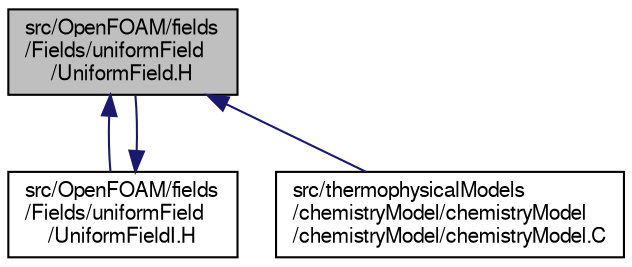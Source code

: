 digraph "src/OpenFOAM/fields/Fields/uniformField/UniformField.H"
{
  bgcolor="transparent";
  edge [fontname="FreeSans",fontsize="10",labelfontname="FreeSans",labelfontsize="10"];
  node [fontname="FreeSans",fontsize="10",shape=record];
  Node8 [label="src/OpenFOAM/fields\l/Fields/uniformField\l/UniformField.H",height=0.2,width=0.4,color="black", fillcolor="grey75", style="filled", fontcolor="black"];
  Node8 -> Node9 [dir="back",color="midnightblue",fontsize="10",style="solid",fontname="FreeSans"];
  Node9 [label="src/OpenFOAM/fields\l/Fields/uniformField\l/UniformFieldI.H",height=0.2,width=0.4,color="black",URL="$a09761.html"];
  Node9 -> Node8 [dir="back",color="midnightblue",fontsize="10",style="solid",fontname="FreeSans"];
  Node8 -> Node10 [dir="back",color="midnightblue",fontsize="10",style="solid",fontname="FreeSans"];
  Node10 [label="src/thermophysicalModels\l/chemistryModel/chemistryModel\l/chemistryModel/chemistryModel.C",height=0.2,width=0.4,color="black",URL="$a15494.html"];
}
